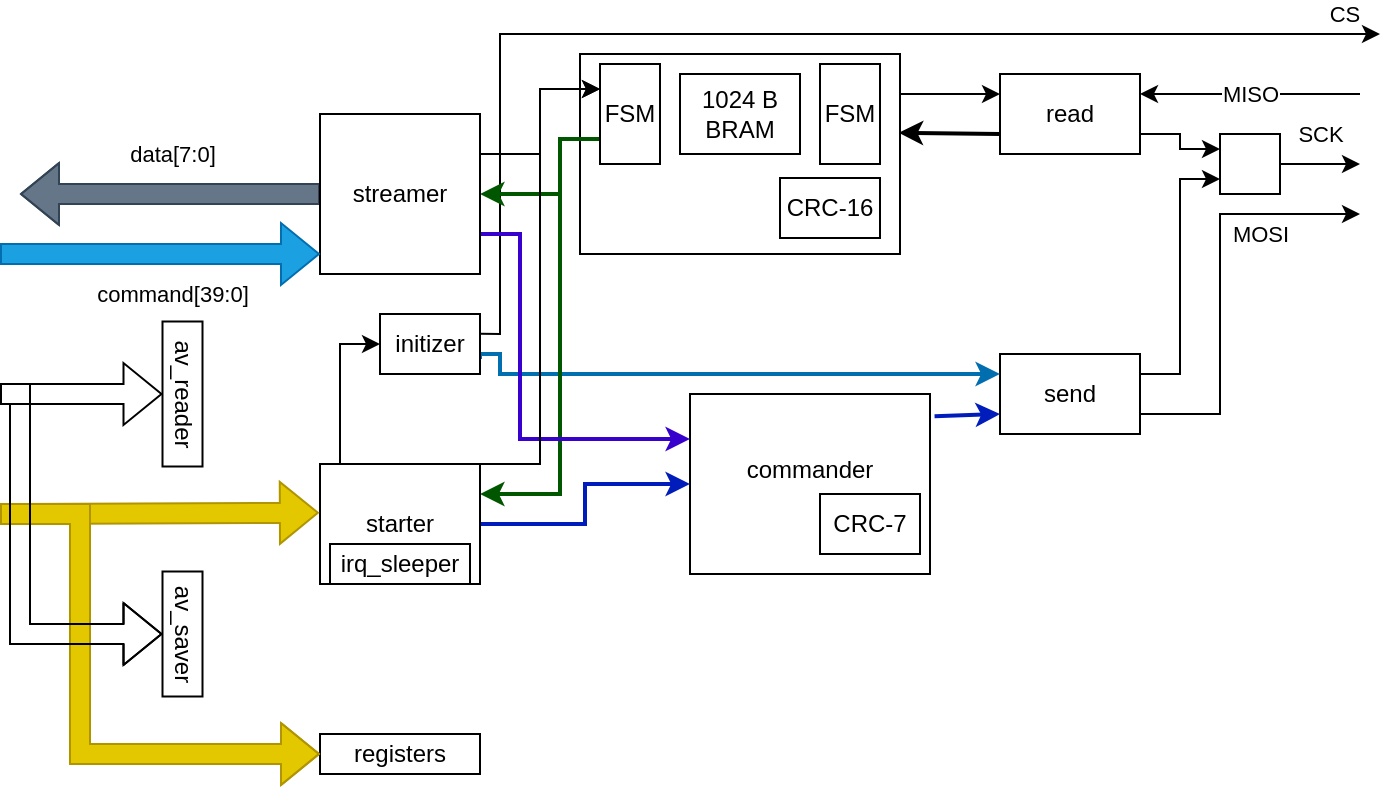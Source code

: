 <mxfile version="23.1.5" type="device">
  <diagram name="Strona-1" id="Z3vWlrCh_OP2Z_JRHntG">
    <mxGraphModel dx="1420" dy="942" grid="1" gridSize="10" guides="1" tooltips="1" connect="1" arrows="1" fold="1" page="1" pageScale="1" pageWidth="700" pageHeight="400" math="0" shadow="0">
      <root>
        <mxCell id="0" />
        <mxCell id="1" parent="0" />
        <mxCell id="R8nMJzx218AnayL5baQm-5" style="edgeStyle=orthogonalEdgeStyle;rounded=0;orthogonalLoop=1;jettySize=auto;html=1;exitX=1;exitY=0.75;exitDx=0;exitDy=0;entryX=0;entryY=0.25;entryDx=0;entryDy=0;" parent="1" source="R8nMJzx218AnayL5baQm-1" target="R8nMJzx218AnayL5baQm-3" edge="1">
          <mxGeometry relative="1" as="geometry" />
        </mxCell>
        <mxCell id="R8nMJzx218AnayL5baQm-1" value="read" style="rounded=0;whiteSpace=wrap;html=1;" parent="1" vertex="1">
          <mxGeometry x="500" y="40" width="70" height="40" as="geometry" />
        </mxCell>
        <mxCell id="R8nMJzx218AnayL5baQm-4" style="edgeStyle=orthogonalEdgeStyle;rounded=0;orthogonalLoop=1;jettySize=auto;html=1;exitX=1;exitY=0.25;exitDx=0;exitDy=0;entryX=0;entryY=0.75;entryDx=0;entryDy=0;" parent="1" source="R8nMJzx218AnayL5baQm-2" target="R8nMJzx218AnayL5baQm-3" edge="1">
          <mxGeometry relative="1" as="geometry" />
        </mxCell>
        <mxCell id="R8nMJzx218AnayL5baQm-2" value="send" style="rounded=0;whiteSpace=wrap;html=1;" parent="1" vertex="1">
          <mxGeometry x="500" y="180" width="70" height="40" as="geometry" />
        </mxCell>
        <mxCell id="R8nMJzx218AnayL5baQm-6" value="SCK" style="edgeStyle=orthogonalEdgeStyle;rounded=0;orthogonalLoop=1;jettySize=auto;html=1;exitX=1;exitY=0.5;exitDx=0;exitDy=0;" parent="1" source="R8nMJzx218AnayL5baQm-3" edge="1">
          <mxGeometry x="-0.013" y="-15" relative="1" as="geometry">
            <mxPoint x="680" y="85" as="targetPoint" />
            <mxPoint x="15" y="-15" as="offset" />
          </mxGeometry>
        </mxCell>
        <mxCell id="R8nMJzx218AnayL5baQm-3" value="" style="rounded=0;whiteSpace=wrap;html=1;" parent="1" vertex="1">
          <mxGeometry x="610" y="70" width="30" height="30" as="geometry" />
        </mxCell>
        <mxCell id="R8nMJzx218AnayL5baQm-8" value="CS" style="endArrow=classic;html=1;rounded=0;exitX=1.003;exitY=0.329;exitDx=0;exitDy=0;exitPerimeter=0;" parent="1" source="R8nMJzx218AnayL5baQm-10" edge="1">
          <mxGeometry x="0.941" y="10" width="50" height="50" relative="1" as="geometry">
            <mxPoint x="250" y="173.75" as="sourcePoint" />
            <mxPoint x="690" y="20" as="targetPoint" />
            <Array as="points">
              <mxPoint x="250" y="170" />
              <mxPoint x="250" y="20" />
            </Array>
            <mxPoint as="offset" />
          </mxGeometry>
        </mxCell>
        <mxCell id="R8nMJzx218AnayL5baQm-13" style="edgeStyle=orthogonalEdgeStyle;rounded=0;orthogonalLoop=1;jettySize=auto;html=1;exitX=1;exitY=0.75;exitDx=0;exitDy=0;entryX=0;entryY=0.25;entryDx=0;entryDy=0;strokeWidth=2;fillColor=#1ba1e2;strokeColor=#006EAF;" parent="1" source="R8nMJzx218AnayL5baQm-10" target="R8nMJzx218AnayL5baQm-2" edge="1">
          <mxGeometry relative="1" as="geometry">
            <Array as="points">
              <mxPoint x="240" y="180" />
              <mxPoint x="250" y="180" />
              <mxPoint x="250" y="190" />
            </Array>
          </mxGeometry>
        </mxCell>
        <mxCell id="R8nMJzx218AnayL5baQm-10" value="initizer" style="rounded=0;whiteSpace=wrap;html=1;" parent="1" vertex="1">
          <mxGeometry x="190" y="160" width="50" height="30" as="geometry" />
        </mxCell>
        <mxCell id="R8nMJzx218AnayL5baQm-11" value="MISO" style="endArrow=classic;html=1;rounded=0;entryX=1;entryY=0.25;entryDx=0;entryDy=0;" parent="1" target="R8nMJzx218AnayL5baQm-1" edge="1">
          <mxGeometry width="50" height="50" relative="1" as="geometry">
            <mxPoint x="680" y="50" as="sourcePoint" />
            <mxPoint x="570" y="60" as="targetPoint" />
          </mxGeometry>
        </mxCell>
        <mxCell id="R8nMJzx218AnayL5baQm-12" value="MOSI" style="endArrow=classic;html=1;rounded=0;exitX=1;exitY=0.75;exitDx=0;exitDy=0;" parent="1" source="R8nMJzx218AnayL5baQm-2" edge="1">
          <mxGeometry x="0.524" y="-10" width="50" height="50" relative="1" as="geometry">
            <mxPoint x="690" y="60" as="sourcePoint" />
            <mxPoint x="680" y="110" as="targetPoint" />
            <Array as="points">
              <mxPoint x="610" y="210" />
              <mxPoint x="610" y="110" />
            </Array>
            <mxPoint as="offset" />
          </mxGeometry>
        </mxCell>
        <mxCell id="R8nMJzx218AnayL5baQm-14" value="" style="endArrow=classic;html=1;rounded=0;entryX=0;entryY=0.25;entryDx=0;entryDy=0;exitX=0.998;exitY=0.3;exitDx=0;exitDy=0;exitPerimeter=0;" parent="1" source="R8nMJzx218AnayL5baQm-18" target="R8nMJzx218AnayL5baQm-1" edge="1">
          <mxGeometry width="50" height="50" relative="1" as="geometry">
            <mxPoint x="470" y="50" as="sourcePoint" />
            <mxPoint x="410" y="180" as="targetPoint" />
          </mxGeometry>
        </mxCell>
        <mxCell id="R8nMJzx218AnayL5baQm-15" value="" style="endArrow=classic;html=1;rounded=0;exitX=0;exitY=0.75;exitDx=0;exitDy=0;strokeWidth=2;entryX=0.996;entryY=0.394;entryDx=0;entryDy=0;entryPerimeter=0;" parent="1" source="R8nMJzx218AnayL5baQm-1" target="R8nMJzx218AnayL5baQm-16" edge="1">
          <mxGeometry width="50" height="50" relative="1" as="geometry">
            <mxPoint x="360" y="230" as="sourcePoint" />
            <mxPoint x="460" y="70" as="targetPoint" />
          </mxGeometry>
        </mxCell>
        <mxCell id="R8nMJzx218AnayL5baQm-16" value="" style="rounded=0;whiteSpace=wrap;html=1;" parent="1" vertex="1">
          <mxGeometry x="290" y="30" width="160" height="100" as="geometry" />
        </mxCell>
        <mxCell id="R8nMJzx218AnayL5baQm-29" style="edgeStyle=orthogonalEdgeStyle;rounded=0;orthogonalLoop=1;jettySize=auto;html=1;exitX=0;exitY=0.75;exitDx=0;exitDy=0;entryX=1;entryY=0.5;entryDx=0;entryDy=0;strokeWidth=2;fillColor=#008a00;strokeColor=#005700;" parent="1" source="R8nMJzx218AnayL5baQm-17" target="R8nMJzx218AnayL5baQm-25" edge="1">
          <mxGeometry relative="1" as="geometry">
            <Array as="points">
              <mxPoint x="280" y="73" />
              <mxPoint x="280" y="100" />
            </Array>
          </mxGeometry>
        </mxCell>
        <mxCell id="R8nMJzx218AnayL5baQm-37" style="edgeStyle=orthogonalEdgeStyle;rounded=0;orthogonalLoop=1;jettySize=auto;html=1;exitX=0;exitY=0.75;exitDx=0;exitDy=0;entryX=1;entryY=0.25;entryDx=0;entryDy=0;strokeWidth=2;fillColor=#008a00;strokeColor=#005700;" parent="1" source="R8nMJzx218AnayL5baQm-17" target="R8nMJzx218AnayL5baQm-32" edge="1">
          <mxGeometry relative="1" as="geometry">
            <Array as="points">
              <mxPoint x="280" y="72" />
              <mxPoint x="280" y="250" />
            </Array>
          </mxGeometry>
        </mxCell>
        <mxCell id="R8nMJzx218AnayL5baQm-17" value="FSM" style="rounded=0;whiteSpace=wrap;html=1;" parent="1" vertex="1">
          <mxGeometry x="300" y="35" width="30" height="50" as="geometry" />
        </mxCell>
        <mxCell id="R8nMJzx218AnayL5baQm-18" value="FSM" style="rounded=0;whiteSpace=wrap;html=1;" parent="1" vertex="1">
          <mxGeometry x="410" y="35" width="30" height="50" as="geometry" />
        </mxCell>
        <mxCell id="R8nMJzx218AnayL5baQm-19" value="1024 B &lt;br&gt;BRAM" style="rounded=0;whiteSpace=wrap;html=1;" parent="1" vertex="1">
          <mxGeometry x="340" y="40" width="60" height="40" as="geometry" />
        </mxCell>
        <mxCell id="R8nMJzx218AnayL5baQm-20" value="CRC-16" style="rounded=0;whiteSpace=wrap;html=1;" parent="1" vertex="1">
          <mxGeometry x="390" y="92" width="50" height="30" as="geometry" />
        </mxCell>
        <mxCell id="R8nMJzx218AnayL5baQm-21" value="commander&lt;div&gt;&lt;br/&gt;&lt;/div&gt;" style="rounded=0;whiteSpace=wrap;html=1;" parent="1" vertex="1">
          <mxGeometry x="345" y="200" width="120" height="90" as="geometry" />
        </mxCell>
        <mxCell id="R8nMJzx218AnayL5baQm-22" value="CRC-7" style="rounded=0;whiteSpace=wrap;html=1;" parent="1" vertex="1">
          <mxGeometry x="410" y="250" width="50" height="30" as="geometry" />
        </mxCell>
        <mxCell id="R8nMJzx218AnayL5baQm-24" value="" style="endArrow=classic;html=1;rounded=0;entryX=0;entryY=0.75;entryDx=0;entryDy=0;exitX=1.019;exitY=0.124;exitDx=0;exitDy=0;exitPerimeter=0;strokeWidth=2;fillColor=#0050ef;strokeColor=#001DBC;" parent="1" source="R8nMJzx218AnayL5baQm-21" target="R8nMJzx218AnayL5baQm-2" edge="1">
          <mxGeometry width="50" height="50" relative="1" as="geometry">
            <mxPoint x="320" y="230" as="sourcePoint" />
            <mxPoint x="370" y="180" as="targetPoint" />
          </mxGeometry>
        </mxCell>
        <mxCell id="R8nMJzx218AnayL5baQm-27" style="edgeStyle=orthogonalEdgeStyle;rounded=0;orthogonalLoop=1;jettySize=auto;html=1;exitX=1;exitY=0.75;exitDx=0;exitDy=0;entryX=0;entryY=0.25;entryDx=0;entryDy=0;strokeWidth=2;fillColor=#6a00ff;strokeColor=#3700CC;" parent="1" source="R8nMJzx218AnayL5baQm-25" target="R8nMJzx218AnayL5baQm-21" edge="1">
          <mxGeometry relative="1" as="geometry">
            <Array as="points">
              <mxPoint x="260" y="120" />
              <mxPoint x="260" y="223" />
            </Array>
          </mxGeometry>
        </mxCell>
        <mxCell id="R8nMJzx218AnayL5baQm-28" style="edgeStyle=orthogonalEdgeStyle;rounded=0;orthogonalLoop=1;jettySize=auto;html=1;exitX=1;exitY=0.25;exitDx=0;exitDy=0;entryX=0;entryY=0.25;entryDx=0;entryDy=0;" parent="1" source="R8nMJzx218AnayL5baQm-25" target="R8nMJzx218AnayL5baQm-17" edge="1">
          <mxGeometry relative="1" as="geometry" />
        </mxCell>
        <mxCell id="R8nMJzx218AnayL5baQm-30" value="data[7:0]" style="edgeStyle=orthogonalEdgeStyle;rounded=0;orthogonalLoop=1;jettySize=auto;html=1;exitX=0;exitY=0.5;exitDx=0;exitDy=0;shape=flexArrow;fillColor=#647687;strokeColor=#314354;" parent="1" source="R8nMJzx218AnayL5baQm-25" edge="1">
          <mxGeometry x="-0.011" y="-20" relative="1" as="geometry">
            <mxPoint x="10" y="100" as="targetPoint" />
            <mxPoint x="20" y="-20" as="offset" />
          </mxGeometry>
        </mxCell>
        <mxCell id="R8nMJzx218AnayL5baQm-25" value="streamer" style="rounded=0;whiteSpace=wrap;html=1;" parent="1" vertex="1">
          <mxGeometry x="160" y="60" width="80" height="80" as="geometry" />
        </mxCell>
        <mxCell id="R8nMJzx218AnayL5baQm-33" style="edgeStyle=orthogonalEdgeStyle;rounded=0;orthogonalLoop=1;jettySize=auto;html=1;exitX=1;exitY=0.5;exitDx=0;exitDy=0;strokeWidth=2;fillColor=#0050ef;strokeColor=#001DBC;" parent="1" source="R8nMJzx218AnayL5baQm-32" target="R8nMJzx218AnayL5baQm-21" edge="1">
          <mxGeometry relative="1" as="geometry">
            <Array as="points" />
          </mxGeometry>
        </mxCell>
        <mxCell id="R8nMJzx218AnayL5baQm-34" style="edgeStyle=orthogonalEdgeStyle;rounded=0;orthogonalLoop=1;jettySize=auto;html=1;exitX=0.25;exitY=0;exitDx=0;exitDy=0;entryX=0;entryY=0.5;entryDx=0;entryDy=0;" parent="1" source="R8nMJzx218AnayL5baQm-32" target="R8nMJzx218AnayL5baQm-10" edge="1">
          <mxGeometry relative="1" as="geometry">
            <Array as="points">
              <mxPoint x="170" y="235" />
              <mxPoint x="170" y="175" />
            </Array>
          </mxGeometry>
        </mxCell>
        <mxCell id="R8nMJzx218AnayL5baQm-38" style="edgeStyle=orthogonalEdgeStyle;rounded=0;orthogonalLoop=1;jettySize=auto;html=1;exitX=1;exitY=0;exitDx=0;exitDy=0;entryX=0;entryY=0.25;entryDx=0;entryDy=0;" parent="1" source="R8nMJzx218AnayL5baQm-32" target="R8nMJzx218AnayL5baQm-17" edge="1">
          <mxGeometry relative="1" as="geometry">
            <Array as="points">
              <mxPoint x="270" y="235" />
              <mxPoint x="270" y="48" />
            </Array>
          </mxGeometry>
        </mxCell>
        <mxCell id="R8nMJzx218AnayL5baQm-32" value="starter" style="rounded=0;whiteSpace=wrap;html=1;" parent="1" vertex="1">
          <mxGeometry x="160" y="235" width="80" height="60" as="geometry" />
        </mxCell>
        <mxCell id="R8nMJzx218AnayL5baQm-39" value="irq_sleeper" style="rounded=0;whiteSpace=wrap;html=1;" parent="1" vertex="1">
          <mxGeometry x="165" y="275" width="70" height="20" as="geometry" />
        </mxCell>
        <mxCell id="R8nMJzx218AnayL5baQm-40" value="av_reader" style="rounded=0;whiteSpace=wrap;html=1;rotation=90;" parent="1" vertex="1">
          <mxGeometry x="55" y="190" width="72.5" height="20" as="geometry" />
        </mxCell>
        <mxCell id="R8nMJzx218AnayL5baQm-41" value="" style="shape=flexArrow;endArrow=classic;html=1;rounded=0;fillColor=#1ba1e2;strokeColor=#006EAF;" parent="1" edge="1">
          <mxGeometry width="50" height="50" relative="1" as="geometry">
            <mxPoint y="130" as="sourcePoint" />
            <mxPoint x="160" y="130" as="targetPoint" />
          </mxGeometry>
        </mxCell>
        <mxCell id="R8nMJzx218AnayL5baQm-43" value="command[39:0]" style="edgeLabel;html=1;align=center;verticalAlign=middle;resizable=0;points=[];" parent="R8nMJzx218AnayL5baQm-41" vertex="1" connectable="0">
          <mxGeometry x="0.072" relative="1" as="geometry">
            <mxPoint y="20" as="offset" />
          </mxGeometry>
        </mxCell>
        <mxCell id="R8nMJzx218AnayL5baQm-44" value="av_saver" style="rounded=0;whiteSpace=wrap;html=1;rotation=90;" parent="1" vertex="1">
          <mxGeometry x="60" y="310" width="62.5" height="20" as="geometry" />
        </mxCell>
        <mxCell id="R8nMJzx218AnayL5baQm-48" value="" style="shape=flexArrow;endArrow=classic;html=1;rounded=0;entryX=-0.007;entryY=0.406;entryDx=0;entryDy=0;entryPerimeter=0;fillColor=#e3c800;strokeColor=#B09500;" parent="1" target="R8nMJzx218AnayL5baQm-32" edge="1">
          <mxGeometry width="50" height="50" relative="1" as="geometry">
            <mxPoint x="10" y="260" as="sourcePoint" />
            <mxPoint x="160" y="264.84" as="targetPoint" />
          </mxGeometry>
        </mxCell>
        <mxCell id="R8nMJzx218AnayL5baQm-49" value="registers" style="rounded=0;whiteSpace=wrap;html=1;" parent="1" vertex="1">
          <mxGeometry x="160" y="370" width="80" height="20" as="geometry" />
        </mxCell>
        <mxCell id="R8nMJzx218AnayL5baQm-50" value="" style="shape=flexArrow;endArrow=classic;html=1;rounded=0;entryX=0;entryY=0.5;entryDx=0;entryDy=0;fillColor=#e3c800;strokeColor=#B09500;" parent="1" target="R8nMJzx218AnayL5baQm-49" edge="1">
          <mxGeometry width="50" height="50" relative="1" as="geometry">
            <mxPoint y="260" as="sourcePoint" />
            <mxPoint x="261.29" y="340" as="targetPoint" />
            <Array as="points">
              <mxPoint x="40" y="260" />
              <mxPoint x="40" y="380" />
            </Array>
          </mxGeometry>
        </mxCell>
        <mxCell id="R8nMJzx218AnayL5baQm-51" value="" style="shape=flexArrow;endArrow=classic;html=1;rounded=0;entryX=0.5;entryY=1;entryDx=0;entryDy=0;" parent="1" target="R8nMJzx218AnayL5baQm-40" edge="1">
          <mxGeometry width="50" height="50" relative="1" as="geometry">
            <mxPoint y="200" as="sourcePoint" />
            <mxPoint x="60" y="200" as="targetPoint" />
          </mxGeometry>
        </mxCell>
        <mxCell id="R8nMJzx218AnayL5baQm-52" value="" style="shape=flexArrow;endArrow=classic;html=1;rounded=0;entryX=0.5;entryY=1;entryDx=0;entryDy=0;" parent="1" target="R8nMJzx218AnayL5baQm-44" edge="1">
          <mxGeometry width="50" height="50" relative="1" as="geometry">
            <mxPoint y="200" as="sourcePoint" />
            <mxPoint x="250" y="180" as="targetPoint" />
            <Array as="points">
              <mxPoint x="10" y="200" />
              <mxPoint x="10" y="320" />
            </Array>
          </mxGeometry>
        </mxCell>
      </root>
    </mxGraphModel>
  </diagram>
</mxfile>
